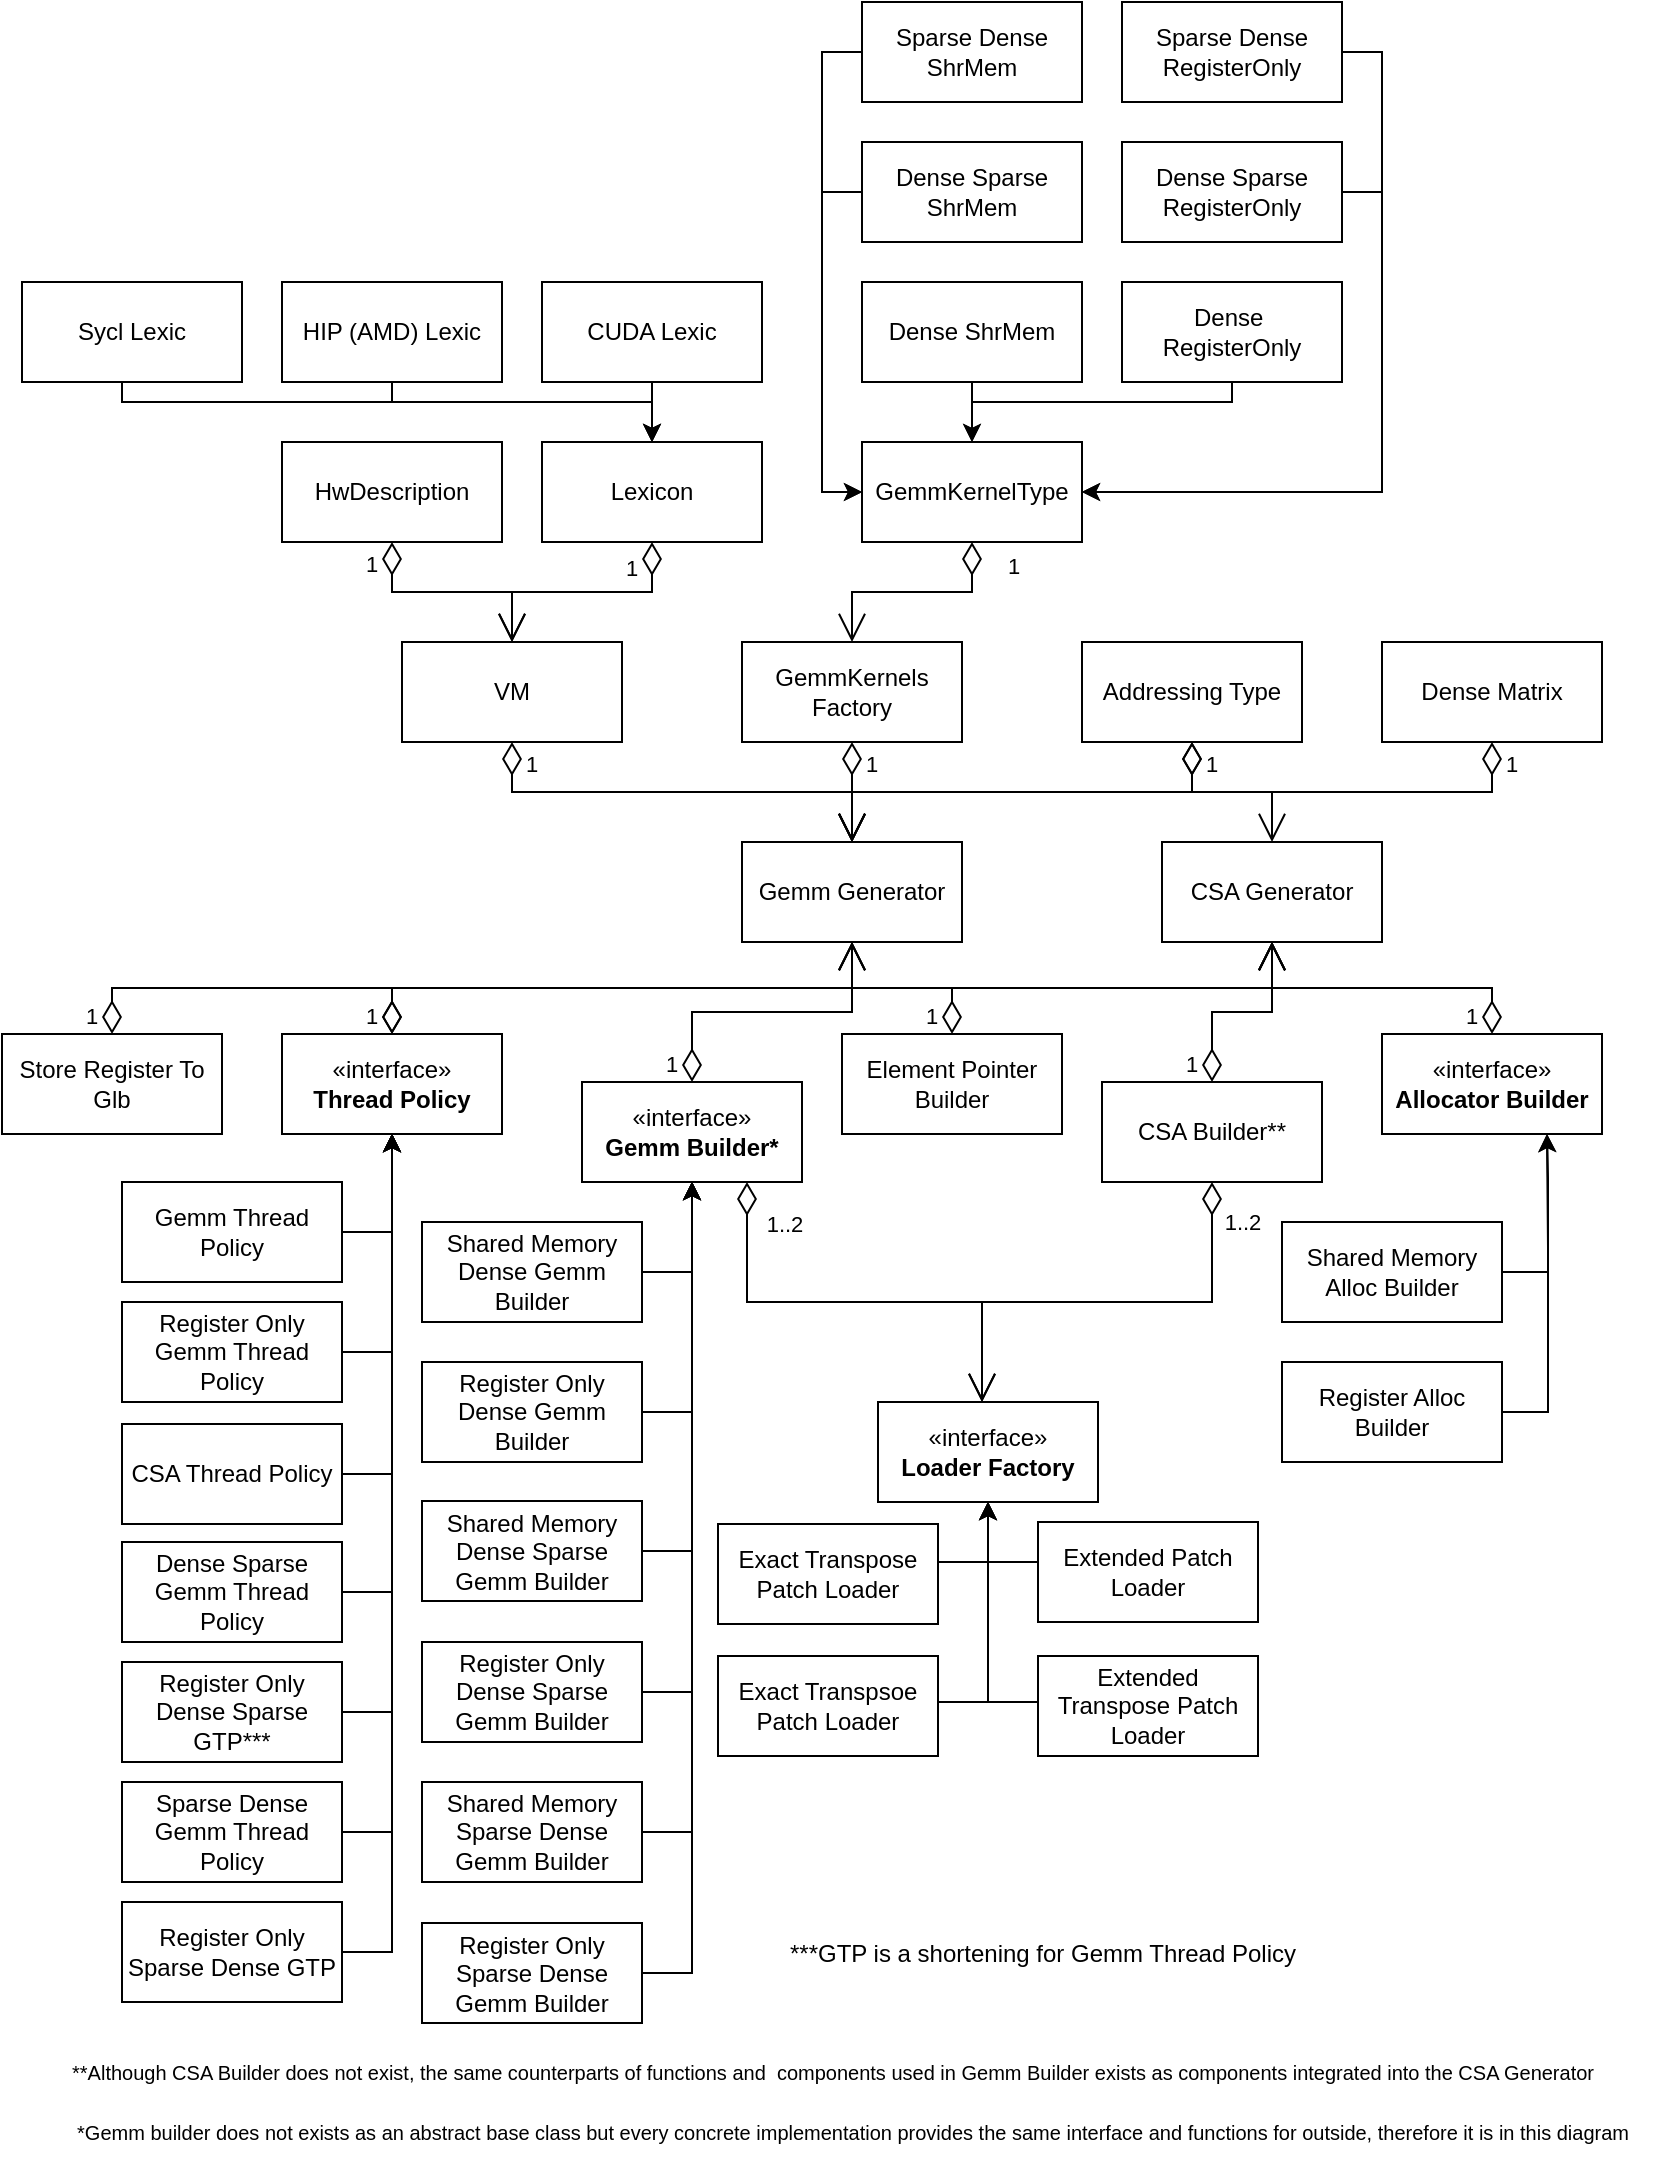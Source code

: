 <mxfile version="21.6.8" type="google">
  <diagram name="Seite-1" id="uNpMvAneUmWjsLRhX3W0">
    <mxGraphModel grid="1" page="1" gridSize="10" guides="1" tooltips="1" connect="1" arrows="1" fold="1" pageScale="1" pageWidth="827" pageHeight="1169" math="0" shadow="0">
      <root>
        <mxCell id="0" />
        <mxCell id="1" parent="0" />
        <mxCell id="_iV1wEqIO4Yi95nKUfO0-1" value="VM" style="html=1;whiteSpace=wrap;" vertex="1" parent="1">
          <mxGeometry x="260" y="60" width="110" height="50" as="geometry" />
        </mxCell>
        <mxCell id="_iV1wEqIO4Yi95nKUfO0-2" value="&lt;div&gt;Gemm Generator&lt;/div&gt;" style="html=1;whiteSpace=wrap;" vertex="1" parent="1">
          <mxGeometry x="430" y="160" width="110" height="50" as="geometry" />
        </mxCell>
        <mxCell id="_iV1wEqIO4Yi95nKUfO0-3" value="CSA Generator" style="html=1;whiteSpace=wrap;" vertex="1" parent="1">
          <mxGeometry x="640" y="160" width="110" height="50" as="geometry" />
        </mxCell>
        <mxCell id="_iV1wEqIO4Yi95nKUfO0-4" value="GemmKernelType" style="html=1;whiteSpace=wrap;" vertex="1" parent="1">
          <mxGeometry x="490" y="-40" width="110" height="50" as="geometry" />
        </mxCell>
        <mxCell id="_iV1wEqIO4Yi95nKUfO0-6" value="GemmKernels Factory" style="html=1;whiteSpace=wrap;" vertex="1" parent="1">
          <mxGeometry x="430" y="60" width="110" height="50" as="geometry" />
        </mxCell>
        <mxCell id="_iV1wEqIO4Yi95nKUfO0-50" style="edgeStyle=orthogonalEdgeStyle;rounded=0;orthogonalLoop=1;jettySize=auto;html=1;entryX=0.5;entryY=1;entryDx=0;entryDy=0;" edge="1" parent="1" source="_iV1wEqIO4Yi95nKUfO0-10" target="_iV1wEqIO4Yi95nKUfO0-48">
          <mxGeometry relative="1" as="geometry">
            <Array as="points">
              <mxPoint x="405" y="375" />
            </Array>
          </mxGeometry>
        </mxCell>
        <mxCell id="_iV1wEqIO4Yi95nKUfO0-10" value="&lt;div&gt;Shared Memory Dense Gemm&lt;/div&gt;&lt;div&gt;Builder&lt;br&gt;&lt;/div&gt;" style="html=1;whiteSpace=wrap;" vertex="1" parent="1">
          <mxGeometry x="270" y="350" width="110" height="50" as="geometry" />
        </mxCell>
        <mxCell id="_iV1wEqIO4Yi95nKUfO0-51" style="edgeStyle=orthogonalEdgeStyle;rounded=0;orthogonalLoop=1;jettySize=auto;html=1;entryX=0.5;entryY=1;entryDx=0;entryDy=0;" edge="1" parent="1" source="_iV1wEqIO4Yi95nKUfO0-11" target="_iV1wEqIO4Yi95nKUfO0-48">
          <mxGeometry relative="1" as="geometry">
            <Array as="points">
              <mxPoint x="405" y="445" />
            </Array>
          </mxGeometry>
        </mxCell>
        <mxCell id="_iV1wEqIO4Yi95nKUfO0-11" value="&lt;div&gt;Register Only&lt;/div&gt;&lt;div&gt;Dense Gemm Builder&lt;br&gt;&lt;/div&gt;" style="html=1;whiteSpace=wrap;" vertex="1" parent="1">
          <mxGeometry x="270" y="420" width="110" height="50" as="geometry" />
        </mxCell>
        <mxCell id="_iV1wEqIO4Yi95nKUfO0-15" value="Dense Matrix" style="html=1;whiteSpace=wrap;" vertex="1" parent="1">
          <mxGeometry x="750" y="60" width="110" height="50" as="geometry" />
        </mxCell>
        <mxCell id="_iV1wEqIO4Yi95nKUfO0-17" value="Element Pointer Builder" style="html=1;whiteSpace=wrap;" vertex="1" parent="1">
          <mxGeometry x="480" y="256" width="110" height="50" as="geometry" />
        </mxCell>
        <mxCell id="_iV1wEqIO4Yi95nKUfO0-45" style="edgeStyle=orthogonalEdgeStyle;rounded=0;orthogonalLoop=1;jettySize=auto;html=1;entryX=0.5;entryY=1;entryDx=0;entryDy=0;" edge="1" parent="1" source="_iV1wEqIO4Yi95nKUfO0-18" target="_iV1wEqIO4Yi95nKUfO0-44">
          <mxGeometry relative="1" as="geometry">
            <Array as="points">
              <mxPoint x="255" y="355" />
            </Array>
          </mxGeometry>
        </mxCell>
        <mxCell id="_iV1wEqIO4Yi95nKUfO0-18" value="Gemm Thread Policy" style="html=1;whiteSpace=wrap;" vertex="1" parent="1">
          <mxGeometry x="120" y="330" width="110" height="50" as="geometry" />
        </mxCell>
        <mxCell id="_iV1wEqIO4Yi95nKUfO0-46" style="edgeStyle=orthogonalEdgeStyle;rounded=0;orthogonalLoop=1;jettySize=auto;html=1;entryX=0.5;entryY=1;entryDx=0;entryDy=0;" edge="1" parent="1" source="_iV1wEqIO4Yi95nKUfO0-19" target="_iV1wEqIO4Yi95nKUfO0-44">
          <mxGeometry relative="1" as="geometry">
            <Array as="points">
              <mxPoint x="255" y="476" />
            </Array>
          </mxGeometry>
        </mxCell>
        <mxCell id="_iV1wEqIO4Yi95nKUfO0-19" value="CSA Thread Policy" style="html=1;whiteSpace=wrap;" vertex="1" parent="1">
          <mxGeometry x="120" y="451" width="110" height="50" as="geometry" />
        </mxCell>
        <mxCell id="_iV1wEqIO4Yi95nKUfO0-21" value="Addressing Type" style="html=1;whiteSpace=wrap;" vertex="1" parent="1">
          <mxGeometry x="600" y="60" width="110" height="50" as="geometry" />
        </mxCell>
        <mxCell id="_iV1wEqIO4Yi95nKUfO0-22" value="&lt;div&gt;«interface»&lt;b&gt;&lt;br&gt;&lt;/b&gt;&lt;/div&gt;&lt;div&gt;&lt;b&gt;Allocator Builder&lt;br&gt;&lt;/b&gt;&lt;/div&gt;" style="html=1;whiteSpace=wrap;" vertex="1" parent="1">
          <mxGeometry x="750" y="256" width="110" height="50" as="geometry" />
        </mxCell>
        <mxCell id="_iV1wEqIO4Yi95nKUfO0-66" style="edgeStyle=orthogonalEdgeStyle;rounded=0;orthogonalLoop=1;jettySize=auto;html=1;entryX=0.75;entryY=1;entryDx=0;entryDy=0;" edge="1" parent="1" source="_iV1wEqIO4Yi95nKUfO0-23" target="_iV1wEqIO4Yi95nKUfO0-22">
          <mxGeometry relative="1" as="geometry">
            <mxPoint x="830" y="320" as="targetPoint" />
            <Array as="points">
              <mxPoint x="833" y="375" />
              <mxPoint x="833" y="328" />
            </Array>
          </mxGeometry>
        </mxCell>
        <mxCell id="_iV1wEqIO4Yi95nKUfO0-23" value="Shared Memory Alloc Builder" style="html=1;whiteSpace=wrap;" vertex="1" parent="1">
          <mxGeometry x="700" y="350" width="110" height="50" as="geometry" />
        </mxCell>
        <mxCell id="_iV1wEqIO4Yi95nKUfO0-67" style="edgeStyle=orthogonalEdgeStyle;rounded=0;orthogonalLoop=1;jettySize=auto;html=1;entryX=0.75;entryY=1;entryDx=0;entryDy=0;" edge="1" parent="1" source="_iV1wEqIO4Yi95nKUfO0-24" target="_iV1wEqIO4Yi95nKUfO0-22">
          <mxGeometry relative="1" as="geometry">
            <Array as="points">
              <mxPoint x="833" y="445" />
              <mxPoint x="833" y="363" />
            </Array>
          </mxGeometry>
        </mxCell>
        <mxCell id="_iV1wEqIO4Yi95nKUfO0-24" value="Register Alloc Builder" style="html=1;whiteSpace=wrap;" vertex="1" parent="1">
          <mxGeometry x="700" y="420" width="110" height="50" as="geometry" />
        </mxCell>
        <mxCell id="_iV1wEqIO4Yi95nKUfO0-25" value="Store Register To Glb" style="html=1;whiteSpace=wrap;" vertex="1" parent="1">
          <mxGeometry x="60" y="256" width="110" height="50" as="geometry" />
        </mxCell>
        <mxCell id="_iV1wEqIO4Yi95nKUfO0-26" value="&lt;div&gt;«interface»&lt;b&gt;&lt;br&gt;&lt;/b&gt;&lt;/div&gt;&lt;b&gt;Loader Factory&lt;br&gt;&lt;/b&gt;" style="html=1;whiteSpace=wrap;" vertex="1" parent="1">
          <mxGeometry x="498" y="440" width="110" height="50" as="geometry" />
        </mxCell>
        <mxCell id="_iV1wEqIO4Yi95nKUfO0-77" style="edgeStyle=orthogonalEdgeStyle;rounded=0;orthogonalLoop=1;jettySize=auto;html=1;entryX=0.5;entryY=1;entryDx=0;entryDy=0;" edge="1" parent="1" source="_iV1wEqIO4Yi95nKUfO0-29" target="_iV1wEqIO4Yi95nKUfO0-26">
          <mxGeometry relative="1" as="geometry">
            <mxPoint x="553" y="514" as="targetPoint" />
            <Array as="points">
              <mxPoint x="553" y="590" />
            </Array>
          </mxGeometry>
        </mxCell>
        <mxCell id="_iV1wEqIO4Yi95nKUfO0-29" value="Exact Transpsoe Patch Loader" style="html=1;whiteSpace=wrap;" vertex="1" parent="1">
          <mxGeometry x="418" y="567" width="110" height="50" as="geometry" />
        </mxCell>
        <mxCell id="_iV1wEqIO4Yi95nKUfO0-78" style="edgeStyle=orthogonalEdgeStyle;rounded=0;orthogonalLoop=1;jettySize=auto;html=1;entryX=0.5;entryY=1;entryDx=0;entryDy=0;" edge="1" parent="1" source="_iV1wEqIO4Yi95nKUfO0-30" target="_iV1wEqIO4Yi95nKUfO0-26">
          <mxGeometry relative="1" as="geometry">
            <Array as="points">
              <mxPoint x="553" y="520" />
            </Array>
          </mxGeometry>
        </mxCell>
        <mxCell id="_iV1wEqIO4Yi95nKUfO0-30" value="Extended Patch Loader" style="html=1;whiteSpace=wrap;" vertex="1" parent="1">
          <mxGeometry x="578" y="500" width="110" height="50" as="geometry" />
        </mxCell>
        <mxCell id="_iV1wEqIO4Yi95nKUfO0-79" style="edgeStyle=orthogonalEdgeStyle;rounded=0;orthogonalLoop=1;jettySize=auto;html=1;entryX=0.5;entryY=1;entryDx=0;entryDy=0;" edge="1" parent="1" source="_iV1wEqIO4Yi95nKUfO0-31" target="_iV1wEqIO4Yi95nKUfO0-26">
          <mxGeometry relative="1" as="geometry">
            <Array as="points">
              <mxPoint x="553" y="590" />
            </Array>
          </mxGeometry>
        </mxCell>
        <mxCell id="_iV1wEqIO4Yi95nKUfO0-31" value="Extended Transpose Patch Loader" style="html=1;whiteSpace=wrap;" vertex="1" parent="1">
          <mxGeometry x="578" y="567" width="110" height="50" as="geometry" />
        </mxCell>
        <mxCell id="_iV1wEqIO4Yi95nKUfO0-33" value="1" style="endArrow=open;html=1;endSize=12;startArrow=diamondThin;startSize=14;startFill=0;edgeStyle=orthogonalEdgeStyle;align=left;verticalAlign=bottom;rounded=0;exitX=0.5;exitY=1;exitDx=0;exitDy=0;entryX=0.5;entryY=0;entryDx=0;entryDy=0;" edge="1" parent="1" source="_iV1wEqIO4Yi95nKUfO0-1" target="_iV1wEqIO4Yi95nKUfO0-2">
          <mxGeometry x="-0.818" y="5" relative="1" as="geometry">
            <mxPoint x="200" y="170" as="sourcePoint" />
            <mxPoint x="360" y="170" as="targetPoint" />
            <mxPoint as="offset" />
          </mxGeometry>
        </mxCell>
        <mxCell id="_iV1wEqIO4Yi95nKUfO0-34" value="1" style="endArrow=open;html=1;endSize=12;startArrow=diamondThin;startSize=14;startFill=0;edgeStyle=orthogonalEdgeStyle;align=left;verticalAlign=bottom;rounded=0;exitX=0.5;exitY=1;exitDx=0;exitDy=0;entryX=0.5;entryY=0;entryDx=0;entryDy=0;" edge="1" parent="1" source="_iV1wEqIO4Yi95nKUfO0-4" target="_iV1wEqIO4Yi95nKUfO0-6">
          <mxGeometry x="-0.6" y="11" relative="1" as="geometry">
            <mxPoint x="329.75" y="220" as="sourcePoint" />
            <mxPoint x="499.75" y="270" as="targetPoint" />
            <mxPoint x="5" y="-1" as="offset" />
          </mxGeometry>
        </mxCell>
        <mxCell id="_iV1wEqIO4Yi95nKUfO0-38" value="1" style="endArrow=open;html=1;endSize=12;startArrow=diamondThin;startSize=14;startFill=0;edgeStyle=orthogonalEdgeStyle;align=left;verticalAlign=bottom;rounded=0;exitX=0.5;exitY=1;exitDx=0;exitDy=0;entryX=0.5;entryY=0;entryDx=0;entryDy=0;" edge="1" parent="1" source="_iV1wEqIO4Yi95nKUfO0-6" target="_iV1wEqIO4Yi95nKUfO0-2">
          <mxGeometry x="-0.2" y="5" relative="1" as="geometry">
            <mxPoint x="475" y="120" as="sourcePoint" />
            <mxPoint x="495" y="170" as="targetPoint" />
            <mxPoint as="offset" />
          </mxGeometry>
        </mxCell>
        <mxCell id="_iV1wEqIO4Yi95nKUfO0-39" value="1" style="endArrow=open;html=1;endSize=12;startArrow=diamondThin;startSize=14;startFill=0;edgeStyle=orthogonalEdgeStyle;align=left;verticalAlign=bottom;rounded=0;exitX=0.5;exitY=1;exitDx=0;exitDy=0;entryX=0.5;entryY=0;entryDx=0;entryDy=0;" edge="1" parent="1" source="_iV1wEqIO4Yi95nKUfO0-15" target="_iV1wEqIO4Yi95nKUfO0-2">
          <mxGeometry x="-0.892" y="5" relative="1" as="geometry">
            <mxPoint x="605" y="120" as="sourcePoint" />
            <mxPoint x="495" y="170" as="targetPoint" />
            <mxPoint as="offset" />
          </mxGeometry>
        </mxCell>
        <mxCell id="_iV1wEqIO4Yi95nKUfO0-41" value="1" style="endArrow=open;html=1;endSize=12;startArrow=diamondThin;startSize=14;startFill=0;edgeStyle=orthogonalEdgeStyle;align=left;verticalAlign=bottom;rounded=0;exitX=0.5;exitY=1;exitDx=0;exitDy=0;entryX=0.5;entryY=0;entryDx=0;entryDy=0;" edge="1" parent="1" source="_iV1wEqIO4Yi95nKUfO0-21" target="_iV1wEqIO4Yi95nKUfO0-2">
          <mxGeometry x="-0.818" y="5" relative="1" as="geometry">
            <mxPoint x="755" y="120" as="sourcePoint" />
            <mxPoint x="495" y="170" as="targetPoint" />
            <mxPoint as="offset" />
          </mxGeometry>
        </mxCell>
        <mxCell id="_iV1wEqIO4Yi95nKUfO0-43" value="1" style="endArrow=open;html=1;endSize=12;startArrow=diamondThin;startSize=14;startFill=0;edgeStyle=orthogonalEdgeStyle;align=left;verticalAlign=bottom;rounded=0;exitX=0.5;exitY=1;exitDx=0;exitDy=0;entryX=0.5;entryY=0;entryDx=0;entryDy=0;" edge="1" parent="1" source="_iV1wEqIO4Yi95nKUfO0-21" target="_iV1wEqIO4Yi95nKUfO0-3">
          <mxGeometry x="-0.333" y="5" relative="1" as="geometry">
            <mxPoint x="885" y="120" as="sourcePoint" />
            <mxPoint x="495" y="170" as="targetPoint" />
            <mxPoint as="offset" />
          </mxGeometry>
        </mxCell>
        <mxCell id="_iV1wEqIO4Yi95nKUfO0-44" value="«interface»&lt;br&gt;&lt;b&gt;Thread Policy&lt;/b&gt;" style="html=1;whiteSpace=wrap;" vertex="1" parent="1">
          <mxGeometry x="200" y="256" width="110" height="50" as="geometry" />
        </mxCell>
        <mxCell id="_iV1wEqIO4Yi95nKUfO0-47" value="1" style="endArrow=open;html=1;endSize=12;startArrow=diamondThin;startSize=14;startFill=0;edgeStyle=orthogonalEdgeStyle;align=left;verticalAlign=bottom;rounded=0;exitX=0.5;exitY=0;exitDx=0;exitDy=0;entryX=0.5;entryY=1;entryDx=0;entryDy=0;" edge="1" parent="1" source="_iV1wEqIO4Yi95nKUfO0-44" target="_iV1wEqIO4Yi95nKUfO0-2">
          <mxGeometry x="-1" y="15" relative="1" as="geometry">
            <mxPoint x="340" y="250" as="sourcePoint" />
            <mxPoint x="510" y="300" as="targetPoint" />
            <mxPoint as="offset" />
          </mxGeometry>
        </mxCell>
        <mxCell id="_iV1wEqIO4Yi95nKUfO0-48" value="&lt;div&gt;«interface»&lt;/div&gt;&lt;div&gt;&lt;b&gt;Gemm Builder*&lt;/b&gt;&lt;/div&gt;" style="html=1;whiteSpace=wrap;" vertex="1" parent="1">
          <mxGeometry x="350" y="280" width="110" height="50" as="geometry" />
        </mxCell>
        <mxCell id="_iV1wEqIO4Yi95nKUfO0-49" value="1" style="endArrow=open;html=1;endSize=12;startArrow=diamondThin;startSize=14;startFill=0;edgeStyle=orthogonalEdgeStyle;align=left;verticalAlign=bottom;rounded=0;exitX=0.5;exitY=0;exitDx=0;exitDy=0;entryX=0.5;entryY=1;entryDx=0;entryDy=0;" edge="1" parent="1" source="_iV1wEqIO4Yi95nKUfO0-48" target="_iV1wEqIO4Yi95nKUfO0-2">
          <mxGeometry x="-1" y="15" relative="1" as="geometry">
            <mxPoint x="265" y="250" as="sourcePoint" />
            <mxPoint x="490" y="220" as="targetPoint" />
            <mxPoint as="offset" />
          </mxGeometry>
        </mxCell>
        <mxCell id="_iV1wEqIO4Yi95nKUfO0-52" value="1" style="endArrow=open;html=1;endSize=12;startArrow=diamondThin;startSize=14;startFill=0;edgeStyle=orthogonalEdgeStyle;align=left;verticalAlign=bottom;rounded=0;exitX=0.5;exitY=0;exitDx=0;exitDy=0;entryX=0.5;entryY=1;entryDx=0;entryDy=0;" edge="1" parent="1" source="_iV1wEqIO4Yi95nKUfO0-44" target="_iV1wEqIO4Yi95nKUfO0-3">
          <mxGeometry x="-1" y="15" relative="1" as="geometry">
            <mxPoint x="265" y="266" as="sourcePoint" />
            <mxPoint x="495" y="220" as="targetPoint" />
            <mxPoint as="offset" />
          </mxGeometry>
        </mxCell>
        <mxCell id="_iV1wEqIO4Yi95nKUfO0-53" value="CSA Builder**" style="html=1;whiteSpace=wrap;" vertex="1" parent="1">
          <mxGeometry x="610" y="280" width="110" height="50" as="geometry" />
        </mxCell>
        <mxCell id="_iV1wEqIO4Yi95nKUfO0-54" value="1" style="endArrow=open;html=1;endSize=12;startArrow=diamondThin;startSize=14;startFill=0;edgeStyle=orthogonalEdgeStyle;align=left;verticalAlign=bottom;rounded=0;exitX=0.5;exitY=0;exitDx=0;exitDy=0;entryX=0.5;entryY=1;entryDx=0;entryDy=0;" edge="1" parent="1" source="_iV1wEqIO4Yi95nKUfO0-53" target="_iV1wEqIO4Yi95nKUfO0-3">
          <mxGeometry x="-1" y="15" relative="1" as="geometry">
            <mxPoint x="415" y="290" as="sourcePoint" />
            <mxPoint x="495" y="220" as="targetPoint" />
            <mxPoint as="offset" />
          </mxGeometry>
        </mxCell>
        <mxCell id="_iV1wEqIO4Yi95nKUfO0-57" value="1" style="endArrow=open;html=1;endSize=12;startArrow=diamondThin;startSize=14;startFill=0;edgeStyle=orthogonalEdgeStyle;align=left;verticalAlign=bottom;rounded=0;exitX=0.5;exitY=0;exitDx=0;exitDy=0;entryX=0.5;entryY=1;entryDx=0;entryDy=0;" edge="1" parent="1" source="_iV1wEqIO4Yi95nKUfO0-17" target="_iV1wEqIO4Yi95nKUfO0-3">
          <mxGeometry x="-1" y="15" relative="1" as="geometry">
            <mxPoint x="675" y="290" as="sourcePoint" />
            <mxPoint x="705" y="220" as="targetPoint" />
            <mxPoint as="offset" />
          </mxGeometry>
        </mxCell>
        <mxCell id="_iV1wEqIO4Yi95nKUfO0-58" value="HwDescription" style="html=1;whiteSpace=wrap;" vertex="1" parent="1">
          <mxGeometry x="200" y="-40" width="110" height="50" as="geometry" />
        </mxCell>
        <mxCell id="_iV1wEqIO4Yi95nKUfO0-59" value="Lexicon" style="html=1;whiteSpace=wrap;" vertex="1" parent="1">
          <mxGeometry x="330" y="-40" width="110" height="50" as="geometry" />
        </mxCell>
        <mxCell id="_iV1wEqIO4Yi95nKUfO0-60" value="1" style="endArrow=open;html=1;endSize=12;startArrow=diamondThin;startSize=14;startFill=0;edgeStyle=orthogonalEdgeStyle;align=left;verticalAlign=bottom;rounded=0;exitX=0.5;exitY=1;exitDx=0;exitDy=0;entryX=0.5;entryY=0;entryDx=0;entryDy=0;" edge="1" parent="1" source="_iV1wEqIO4Yi95nKUfO0-58" target="_iV1wEqIO4Yi95nKUfO0-1">
          <mxGeometry x="-0.636" y="-15" relative="1" as="geometry">
            <mxPoint x="325" y="120" as="sourcePoint" />
            <mxPoint x="320" y="60" as="targetPoint" />
            <mxPoint as="offset" />
          </mxGeometry>
        </mxCell>
        <mxCell id="_iV1wEqIO4Yi95nKUfO0-63" style="edgeStyle=orthogonalEdgeStyle;rounded=0;orthogonalLoop=1;jettySize=auto;html=1;exitX=0.5;exitY=1;exitDx=0;exitDy=0;entryX=0.5;entryY=0;entryDx=0;entryDy=0;" edge="1" parent="1" source="_iV1wEqIO4Yi95nKUfO0-61" target="_iV1wEqIO4Yi95nKUfO0-4">
          <mxGeometry relative="1" as="geometry" />
        </mxCell>
        <mxCell id="_iV1wEqIO4Yi95nKUfO0-61" value="Dense ShrMem" style="html=1;whiteSpace=wrap;" vertex="1" parent="1">
          <mxGeometry x="490" y="-120" width="110" height="50" as="geometry" />
        </mxCell>
        <mxCell id="_iV1wEqIO4Yi95nKUfO0-64" style="edgeStyle=orthogonalEdgeStyle;rounded=0;orthogonalLoop=1;jettySize=auto;html=1;entryX=0.5;entryY=0;entryDx=0;entryDy=0;" edge="1" parent="1" source="_iV1wEqIO4Yi95nKUfO0-62" target="_iV1wEqIO4Yi95nKUfO0-4">
          <mxGeometry relative="1" as="geometry">
            <Array as="points">
              <mxPoint x="675" y="-60" />
              <mxPoint x="545" y="-60" />
            </Array>
          </mxGeometry>
        </mxCell>
        <mxCell id="_iV1wEqIO4Yi95nKUfO0-62" value="Dense&amp;nbsp; RegisterOnly" style="html=1;whiteSpace=wrap;" vertex="1" parent="1">
          <mxGeometry x="620" y="-120" width="110" height="50" as="geometry" />
        </mxCell>
        <mxCell id="_iV1wEqIO4Yi95nKUfO0-65" value="1" style="endArrow=open;html=1;endSize=12;startArrow=diamondThin;startSize=14;startFill=0;edgeStyle=orthogonalEdgeStyle;align=left;verticalAlign=bottom;rounded=0;exitX=0.5;exitY=1;exitDx=0;exitDy=0;entryX=0.5;entryY=0;entryDx=0;entryDy=0;" edge="1" parent="1" source="_iV1wEqIO4Yi95nKUfO0-59" target="_iV1wEqIO4Yi95nKUfO0-1">
          <mxGeometry x="-0.636" y="-15" relative="1" as="geometry">
            <mxPoint x="265" y="20" as="sourcePoint" />
            <mxPoint x="325" y="70" as="targetPoint" />
            <mxPoint as="offset" />
          </mxGeometry>
        </mxCell>
        <mxCell id="_iV1wEqIO4Yi95nKUfO0-68" value="1" style="endArrow=open;html=1;endSize=12;startArrow=diamondThin;startSize=14;startFill=0;edgeStyle=orthogonalEdgeStyle;align=left;verticalAlign=bottom;rounded=0;exitX=0.5;exitY=0;exitDx=0;exitDy=0;entryX=0.5;entryY=1;entryDx=0;entryDy=0;" edge="1" parent="1" source="_iV1wEqIO4Yi95nKUfO0-25" target="_iV1wEqIO4Yi95nKUfO0-2">
          <mxGeometry x="-1" y="15" relative="1" as="geometry">
            <mxPoint x="265" y="266" as="sourcePoint" />
            <mxPoint x="705" y="220" as="targetPoint" />
            <mxPoint as="offset" />
          </mxGeometry>
        </mxCell>
        <mxCell id="_iV1wEqIO4Yi95nKUfO0-69" value="1" style="endArrow=open;html=1;endSize=12;startArrow=diamondThin;startSize=14;startFill=0;edgeStyle=orthogonalEdgeStyle;align=left;verticalAlign=bottom;rounded=0;exitX=0.5;exitY=0;exitDx=0;exitDy=0;entryX=0.5;entryY=1;entryDx=0;entryDy=0;" edge="1" parent="1" source="_iV1wEqIO4Yi95nKUfO0-22" target="_iV1wEqIO4Yi95nKUfO0-3">
          <mxGeometry x="-1" y="15" relative="1" as="geometry">
            <mxPoint x="545" y="266" as="sourcePoint" />
            <mxPoint x="705" y="220" as="targetPoint" />
            <mxPoint as="offset" />
          </mxGeometry>
        </mxCell>
        <mxCell id="_iV1wEqIO4Yi95nKUfO0-74" style="edgeStyle=orthogonalEdgeStyle;rounded=0;orthogonalLoop=1;jettySize=auto;html=1;exitX=0.5;exitY=1;exitDx=0;exitDy=0;entryX=0.5;entryY=0;entryDx=0;entryDy=0;" edge="1" parent="1" source="_iV1wEqIO4Yi95nKUfO0-72" target="_iV1wEqIO4Yi95nKUfO0-59">
          <mxGeometry relative="1" as="geometry" />
        </mxCell>
        <mxCell id="_iV1wEqIO4Yi95nKUfO0-72" value="CUDA Lexic" style="html=1;whiteSpace=wrap;" vertex="1" parent="1">
          <mxGeometry x="330" y="-120" width="110" height="50" as="geometry" />
        </mxCell>
        <mxCell id="_iV1wEqIO4Yi95nKUfO0-75" style="edgeStyle=orthogonalEdgeStyle;rounded=0;orthogonalLoop=1;jettySize=auto;html=1;entryX=0.5;entryY=0;entryDx=0;entryDy=0;" edge="1" parent="1" source="_iV1wEqIO4Yi95nKUfO0-73" target="_iV1wEqIO4Yi95nKUfO0-59">
          <mxGeometry relative="1" as="geometry">
            <Array as="points">
              <mxPoint x="255" y="-60" />
              <mxPoint x="385" y="-60" />
            </Array>
          </mxGeometry>
        </mxCell>
        <mxCell id="_iV1wEqIO4Yi95nKUfO0-73" value="HIP (AMD) Lexic" style="html=1;whiteSpace=wrap;" vertex="1" parent="1">
          <mxGeometry x="200" y="-120" width="110" height="50" as="geometry" />
        </mxCell>
        <mxCell id="_iV1wEqIO4Yi95nKUfO0-82" style="edgeStyle=orthogonalEdgeStyle;rounded=0;orthogonalLoop=1;jettySize=auto;html=1;exitX=1;exitY=0.5;exitDx=0;exitDy=0;entryX=0.5;entryY=1;entryDx=0;entryDy=0;" edge="1" parent="1" source="_iV1wEqIO4Yi95nKUfO0-80" target="_iV1wEqIO4Yi95nKUfO0-26">
          <mxGeometry relative="1" as="geometry">
            <Array as="points">
              <mxPoint x="528" y="520" />
              <mxPoint x="553" y="520" />
            </Array>
          </mxGeometry>
        </mxCell>
        <mxCell id="_iV1wEqIO4Yi95nKUfO0-80" value="&lt;div&gt;Exact Transpose&lt;/div&gt;&lt;div&gt;Patch Loader&lt;br&gt;&lt;/div&gt;" style="html=1;whiteSpace=wrap;" vertex="1" parent="1">
          <mxGeometry x="418" y="501" width="110" height="50" as="geometry" />
        </mxCell>
        <mxCell id="_iV1wEqIO4Yi95nKUfO0-83" value="Sycl Lexic" style="html=1;whiteSpace=wrap;" vertex="1" parent="1">
          <mxGeometry x="70" y="-120" width="110" height="50" as="geometry" />
        </mxCell>
        <mxCell id="_iV1wEqIO4Yi95nKUfO0-85" style="edgeStyle=orthogonalEdgeStyle;rounded=0;orthogonalLoop=1;jettySize=auto;html=1;entryX=0.5;entryY=0;entryDx=0;entryDy=0;" edge="1" parent="1" target="_iV1wEqIO4Yi95nKUfO0-59">
          <mxGeometry relative="1" as="geometry">
            <mxPoint x="120" y="-70" as="sourcePoint" />
            <mxPoint x="170" y="-40" as="targetPoint" />
            <Array as="points">
              <mxPoint x="120" y="-70" />
              <mxPoint x="120" y="-60" />
              <mxPoint x="385" y="-60" />
            </Array>
          </mxGeometry>
        </mxCell>
        <mxCell id="_iV1wEqIO4Yi95nKUfO0-90" value="1" style="endArrow=open;html=1;endSize=12;startArrow=diamondThin;startSize=14;startFill=0;edgeStyle=orthogonalEdgeStyle;align=left;verticalAlign=bottom;rounded=0;fontColor=none;noLabel=1;exitX=0.75;exitY=1;exitDx=0;exitDy=0;" edge="1" parent="1" source="_iV1wEqIO4Yi95nKUfO0-48">
          <mxGeometry x="1" y="-154" relative="1" as="geometry">
            <mxPoint x="35" y="600" as="sourcePoint" />
            <mxPoint x="550" y="440" as="targetPoint" />
            <mxPoint x="65" y="-14" as="offset" />
            <Array as="points">
              <mxPoint x="433" y="390" />
              <mxPoint x="550" y="390" />
              <mxPoint x="550" y="440" />
            </Array>
          </mxGeometry>
        </mxCell>
        <mxCell id="_iV1wEqIO4Yi95nKUfO0-91" value="1..2" style="edgeLabel;html=1;align=center;verticalAlign=middle;resizable=0;points=[];" connectable="0" vertex="1" parent="_iV1wEqIO4Yi95nKUfO0-90">
          <mxGeometry x="-0.887" y="9" relative="1" as="geometry">
            <mxPoint x="9" y="8" as="offset" />
          </mxGeometry>
        </mxCell>
        <mxCell id="_iV1wEqIO4Yi95nKUfO0-96" value="1" style="endArrow=open;html=1;endSize=12;startArrow=diamondThin;startSize=14;startFill=0;edgeStyle=orthogonalEdgeStyle;align=left;verticalAlign=bottom;rounded=0;fontColor=none;noLabel=1;exitX=0.5;exitY=1;exitDx=0;exitDy=0;" edge="1" parent="1" target="_iV1wEqIO4Yi95nKUfO0-26">
          <mxGeometry x="1" y="-154" relative="1" as="geometry">
            <mxPoint x="665" y="329.97" as="sourcePoint" />
            <mxPoint x="610" y="440" as="targetPoint" />
            <mxPoint x="65" y="-14" as="offset" />
            <Array as="points">
              <mxPoint x="665" y="390" />
              <mxPoint x="550" y="390" />
            </Array>
          </mxGeometry>
        </mxCell>
        <mxCell id="_iV1wEqIO4Yi95nKUfO0-97" value="1..2" style="edgeLabel;html=1;align=center;verticalAlign=middle;resizable=0;points=[];" connectable="0" vertex="1" parent="_iV1wEqIO4Yi95nKUfO0-96">
          <mxGeometry x="-0.887" y="9" relative="1" as="geometry">
            <mxPoint x="6" y="7" as="offset" />
          </mxGeometry>
        </mxCell>
        <mxCell id="_iV1wEqIO4Yi95nKUfO0-98" value="&lt;font style=&quot;font-size: 10px;&quot;&gt;**Although CSA Builder does not exist, the same counterparts of functions and&amp;nbsp; components used in Gemm Builder exists as components integrated into the CSA Generator&lt;/font&gt; " style="text;html=1;align=center;verticalAlign=middle;resizable=0;points=[];autosize=1;strokeColor=none;fillColor=none;" vertex="1" parent="1">
          <mxGeometry x="80" y="760" width="790" height="30" as="geometry" />
        </mxCell>
        <mxCell id="_iV1wEqIO4Yi95nKUfO0-100" value="*Gemm builder does not exists as an abstract base class but every concrete implementation provides the same interface and functions for outside, therefore it is in this diagram" style="text;html=1;align=center;verticalAlign=middle;resizable=0;points=[];autosize=1;strokeColor=none;fillColor=none;fontSize=10;" vertex="1" parent="1">
          <mxGeometry x="85" y="790" width="800" height="30" as="geometry" />
        </mxCell>
        <mxCell id="_iV1wEqIO4Yi95nKUfO0-102" style="edgeStyle=orthogonalEdgeStyle;rounded=0;orthogonalLoop=1;jettySize=auto;html=1;entryX=0.5;entryY=1;entryDx=0;entryDy=0;" edge="1" parent="1" source="_iV1wEqIO4Yi95nKUfO0-101" target="_iV1wEqIO4Yi95nKUfO0-44">
          <mxGeometry relative="1" as="geometry">
            <Array as="points">
              <mxPoint x="255" y="415" />
            </Array>
          </mxGeometry>
        </mxCell>
        <mxCell id="_iV1wEqIO4Yi95nKUfO0-101" value="Register Only Gemm Thread Policy" style="html=1;whiteSpace=wrap;" vertex="1" parent="1">
          <mxGeometry x="120" y="390" width="110" height="50" as="geometry" />
        </mxCell>
        <mxCell id="_iV1wEqIO4Yi95nKUfO0-113" style="edgeStyle=orthogonalEdgeStyle;rounded=0;orthogonalLoop=1;jettySize=auto;html=1;entryX=0.5;entryY=1;entryDx=0;entryDy=0;" edge="1" parent="1" source="_iV1wEqIO4Yi95nKUfO0-103" target="_iV1wEqIO4Yi95nKUfO0-48">
          <mxGeometry relative="1" as="geometry">
            <Array as="points">
              <mxPoint x="405" y="514" />
            </Array>
          </mxGeometry>
        </mxCell>
        <mxCell id="_iV1wEqIO4Yi95nKUfO0-103" value="Shared Memory Dense Sparse Gemm Builder" style="html=1;whiteSpace=wrap;" vertex="1" parent="1">
          <mxGeometry x="270" y="489.5" width="110" height="50" as="geometry" />
        </mxCell>
        <mxCell id="_iV1wEqIO4Yi95nKUfO0-114" style="edgeStyle=orthogonalEdgeStyle;rounded=0;orthogonalLoop=1;jettySize=auto;html=1;entryX=0.5;entryY=1;entryDx=0;entryDy=0;" edge="1" parent="1" source="_iV1wEqIO4Yi95nKUfO0-104" target="_iV1wEqIO4Yi95nKUfO0-48">
          <mxGeometry relative="1" as="geometry">
            <Array as="points">
              <mxPoint x="405" y="585" />
            </Array>
          </mxGeometry>
        </mxCell>
        <mxCell id="_iV1wEqIO4Yi95nKUfO0-104" value="Register Only Dense Sparse Gemm Builder" style="html=1;whiteSpace=wrap;" vertex="1" parent="1">
          <mxGeometry x="270" y="560" width="110" height="50" as="geometry" />
        </mxCell>
        <mxCell id="_iV1wEqIO4Yi95nKUfO0-117" style="edgeStyle=orthogonalEdgeStyle;rounded=0;orthogonalLoop=1;jettySize=auto;html=1;exitX=1;exitY=0.5;exitDx=0;exitDy=0;entryX=0.5;entryY=1;entryDx=0;entryDy=0;" edge="1" parent="1" source="_iV1wEqIO4Yi95nKUfO0-105" target="_iV1wEqIO4Yi95nKUfO0-44">
          <mxGeometry relative="1" as="geometry" />
        </mxCell>
        <mxCell id="_iV1wEqIO4Yi95nKUfO0-105" value="Dense Sparse Gemm Thread Policy" style="html=1;whiteSpace=wrap;" vertex="1" parent="1">
          <mxGeometry x="120" y="510" width="110" height="50" as="geometry" />
        </mxCell>
        <mxCell id="_iV1wEqIO4Yi95nKUfO0-118" style="edgeStyle=orthogonalEdgeStyle;rounded=0;orthogonalLoop=1;jettySize=auto;html=1;exitX=1;exitY=0.5;exitDx=0;exitDy=0;" edge="1" parent="1" source="_iV1wEqIO4Yi95nKUfO0-106" target="_iV1wEqIO4Yi95nKUfO0-44">
          <mxGeometry relative="1" as="geometry" />
        </mxCell>
        <mxCell id="_iV1wEqIO4Yi95nKUfO0-106" value="Register Only Dense Sparse GTP*** " style="html=1;whiteSpace=wrap;" vertex="1" parent="1">
          <mxGeometry x="120" y="570" width="110" height="50" as="geometry" />
        </mxCell>
        <mxCell id="_iV1wEqIO4Yi95nKUfO0-119" style="edgeStyle=orthogonalEdgeStyle;rounded=0;orthogonalLoop=1;jettySize=auto;html=1;" edge="1" parent="1" source="_iV1wEqIO4Yi95nKUfO0-107" target="_iV1wEqIO4Yi95nKUfO0-44">
          <mxGeometry relative="1" as="geometry">
            <Array as="points">
              <mxPoint x="255" y="655" />
            </Array>
          </mxGeometry>
        </mxCell>
        <mxCell id="_iV1wEqIO4Yi95nKUfO0-107" value="Sparse Dense Gemm Thread Policy" style="html=1;whiteSpace=wrap;" vertex="1" parent="1">
          <mxGeometry x="120" y="630" width="110" height="50" as="geometry" />
        </mxCell>
        <mxCell id="_iV1wEqIO4Yi95nKUfO0-120" style="edgeStyle=orthogonalEdgeStyle;rounded=0;orthogonalLoop=1;jettySize=auto;html=1;entryX=0.5;entryY=1;entryDx=0;entryDy=0;" edge="1" parent="1" source="_iV1wEqIO4Yi95nKUfO0-108" target="_iV1wEqIO4Yi95nKUfO0-44">
          <mxGeometry relative="1" as="geometry">
            <Array as="points">
              <mxPoint x="255" y="715" />
            </Array>
          </mxGeometry>
        </mxCell>
        <mxCell id="_iV1wEqIO4Yi95nKUfO0-108" value="Register Only Sparse Dense GTP" style="html=1;whiteSpace=wrap;" vertex="1" parent="1">
          <mxGeometry x="120" y="690" width="110" height="50" as="geometry" />
        </mxCell>
        <mxCell id="_iV1wEqIO4Yi95nKUfO0-109" value="***GTP is a shortening for Gemm Thread Policy" style="text;html=1;align=center;verticalAlign=middle;resizable=0;points=[];autosize=1;strokeColor=none;fillColor=none;" vertex="1" parent="1">
          <mxGeometry x="440" y="700.5" width="280" height="30" as="geometry" />
        </mxCell>
        <mxCell id="_iV1wEqIO4Yi95nKUfO0-115" style="edgeStyle=orthogonalEdgeStyle;rounded=0;orthogonalLoop=1;jettySize=auto;html=1;entryX=0.5;entryY=1;entryDx=0;entryDy=0;" edge="1" parent="1" source="_iV1wEqIO4Yi95nKUfO0-110" target="_iV1wEqIO4Yi95nKUfO0-48">
          <mxGeometry relative="1" as="geometry">
            <Array as="points">
              <mxPoint x="405" y="655" />
            </Array>
          </mxGeometry>
        </mxCell>
        <mxCell id="_iV1wEqIO4Yi95nKUfO0-110" value="Shared Memory Sparse Dense Gemm Builder" style="html=1;whiteSpace=wrap;" vertex="1" parent="1">
          <mxGeometry x="270" y="630" width="110" height="50" as="geometry" />
        </mxCell>
        <mxCell id="_iV1wEqIO4Yi95nKUfO0-116" style="edgeStyle=orthogonalEdgeStyle;rounded=0;orthogonalLoop=1;jettySize=auto;html=1;entryX=0.5;entryY=1;entryDx=0;entryDy=0;" edge="1" parent="1" source="_iV1wEqIO4Yi95nKUfO0-111" target="_iV1wEqIO4Yi95nKUfO0-48">
          <mxGeometry relative="1" as="geometry">
            <Array as="points">
              <mxPoint x="405" y="726" />
            </Array>
          </mxGeometry>
        </mxCell>
        <mxCell id="_iV1wEqIO4Yi95nKUfO0-111" value="Register Only Sparse Dense Gemm Builder" style="html=1;whiteSpace=wrap;" vertex="1" parent="1">
          <mxGeometry x="270" y="700.5" width="110" height="50" as="geometry" />
        </mxCell>
        <mxCell id="_iV1wEqIO4Yi95nKUfO0-126" style="edgeStyle=orthogonalEdgeStyle;rounded=0;orthogonalLoop=1;jettySize=auto;html=1;entryX=0;entryY=0.5;entryDx=0;entryDy=0;" edge="1" parent="1" source="_iV1wEqIO4Yi95nKUfO0-121" target="_iV1wEqIO4Yi95nKUfO0-4">
          <mxGeometry relative="1" as="geometry">
            <Array as="points">
              <mxPoint x="470" y="-165" />
              <mxPoint x="470" y="-15" />
            </Array>
          </mxGeometry>
        </mxCell>
        <mxCell id="_iV1wEqIO4Yi95nKUfO0-121" value="Dense Sparse ShrMem" style="html=1;whiteSpace=wrap;" vertex="1" parent="1">
          <mxGeometry x="490" y="-190" width="110" height="50" as="geometry" />
        </mxCell>
        <mxCell id="_iV1wEqIO4Yi95nKUfO0-125" style="edgeStyle=orthogonalEdgeStyle;rounded=0;orthogonalLoop=1;jettySize=auto;html=1;entryX=0;entryY=0.5;entryDx=0;entryDy=0;" edge="1" parent="1" source="_iV1wEqIO4Yi95nKUfO0-122" target="_iV1wEqIO4Yi95nKUfO0-4">
          <mxGeometry relative="1" as="geometry">
            <Array as="points">
              <mxPoint x="470" y="-235" />
              <mxPoint x="470" y="-15" />
            </Array>
          </mxGeometry>
        </mxCell>
        <mxCell id="_iV1wEqIO4Yi95nKUfO0-122" value="Sparse Dense ShrMem" style="html=1;whiteSpace=wrap;" vertex="1" parent="1">
          <mxGeometry x="490" y="-260" width="110" height="50" as="geometry" />
        </mxCell>
        <mxCell id="_iV1wEqIO4Yi95nKUfO0-127" style="edgeStyle=orthogonalEdgeStyle;rounded=0;orthogonalLoop=1;jettySize=auto;html=1;entryX=1;entryY=0.5;entryDx=0;entryDy=0;" edge="1" parent="1" source="_iV1wEqIO4Yi95nKUfO0-123" target="_iV1wEqIO4Yi95nKUfO0-4">
          <mxGeometry relative="1" as="geometry">
            <Array as="points">
              <mxPoint x="750" y="-165" />
              <mxPoint x="750" y="-15" />
            </Array>
          </mxGeometry>
        </mxCell>
        <mxCell id="_iV1wEqIO4Yi95nKUfO0-123" value="Dense Sparse RegisterOnly" style="html=1;whiteSpace=wrap;" vertex="1" parent="1">
          <mxGeometry x="620" y="-190" width="110" height="50" as="geometry" />
        </mxCell>
        <mxCell id="_iV1wEqIO4Yi95nKUfO0-128" style="edgeStyle=orthogonalEdgeStyle;rounded=0;orthogonalLoop=1;jettySize=auto;html=1;entryX=1;entryY=0.5;entryDx=0;entryDy=0;" edge="1" parent="1" source="_iV1wEqIO4Yi95nKUfO0-124" target="_iV1wEqIO4Yi95nKUfO0-4">
          <mxGeometry relative="1" as="geometry">
            <Array as="points">
              <mxPoint x="750" y="-235" />
              <mxPoint x="750" y="-15" />
            </Array>
          </mxGeometry>
        </mxCell>
        <mxCell id="_iV1wEqIO4Yi95nKUfO0-124" value="Sparse Dense RegisterOnly" style="html=1;whiteSpace=wrap;" vertex="1" parent="1">
          <mxGeometry x="620" y="-260" width="110" height="50" as="geometry" />
        </mxCell>
      </root>
    </mxGraphModel>
  </diagram>
</mxfile>
